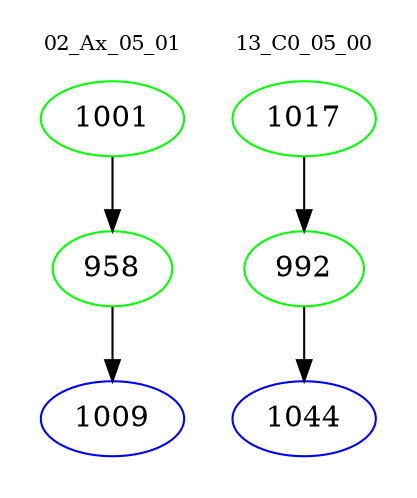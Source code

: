 digraph{
subgraph cluster_0 {
color = white
label = "02_Ax_05_01";
fontsize=10;
T0_1001 [label="1001", color="green"]
T0_1001 -> T0_958 [color="black"]
T0_958 [label="958", color="green"]
T0_958 -> T0_1009 [color="black"]
T0_1009 [label="1009", color="blue"]
}
subgraph cluster_1 {
color = white
label = "13_C0_05_00";
fontsize=10;
T1_1017 [label="1017", color="green"]
T1_1017 -> T1_992 [color="black"]
T1_992 [label="992", color="green"]
T1_992 -> T1_1044 [color="black"]
T1_1044 [label="1044", color="blue"]
}
}
